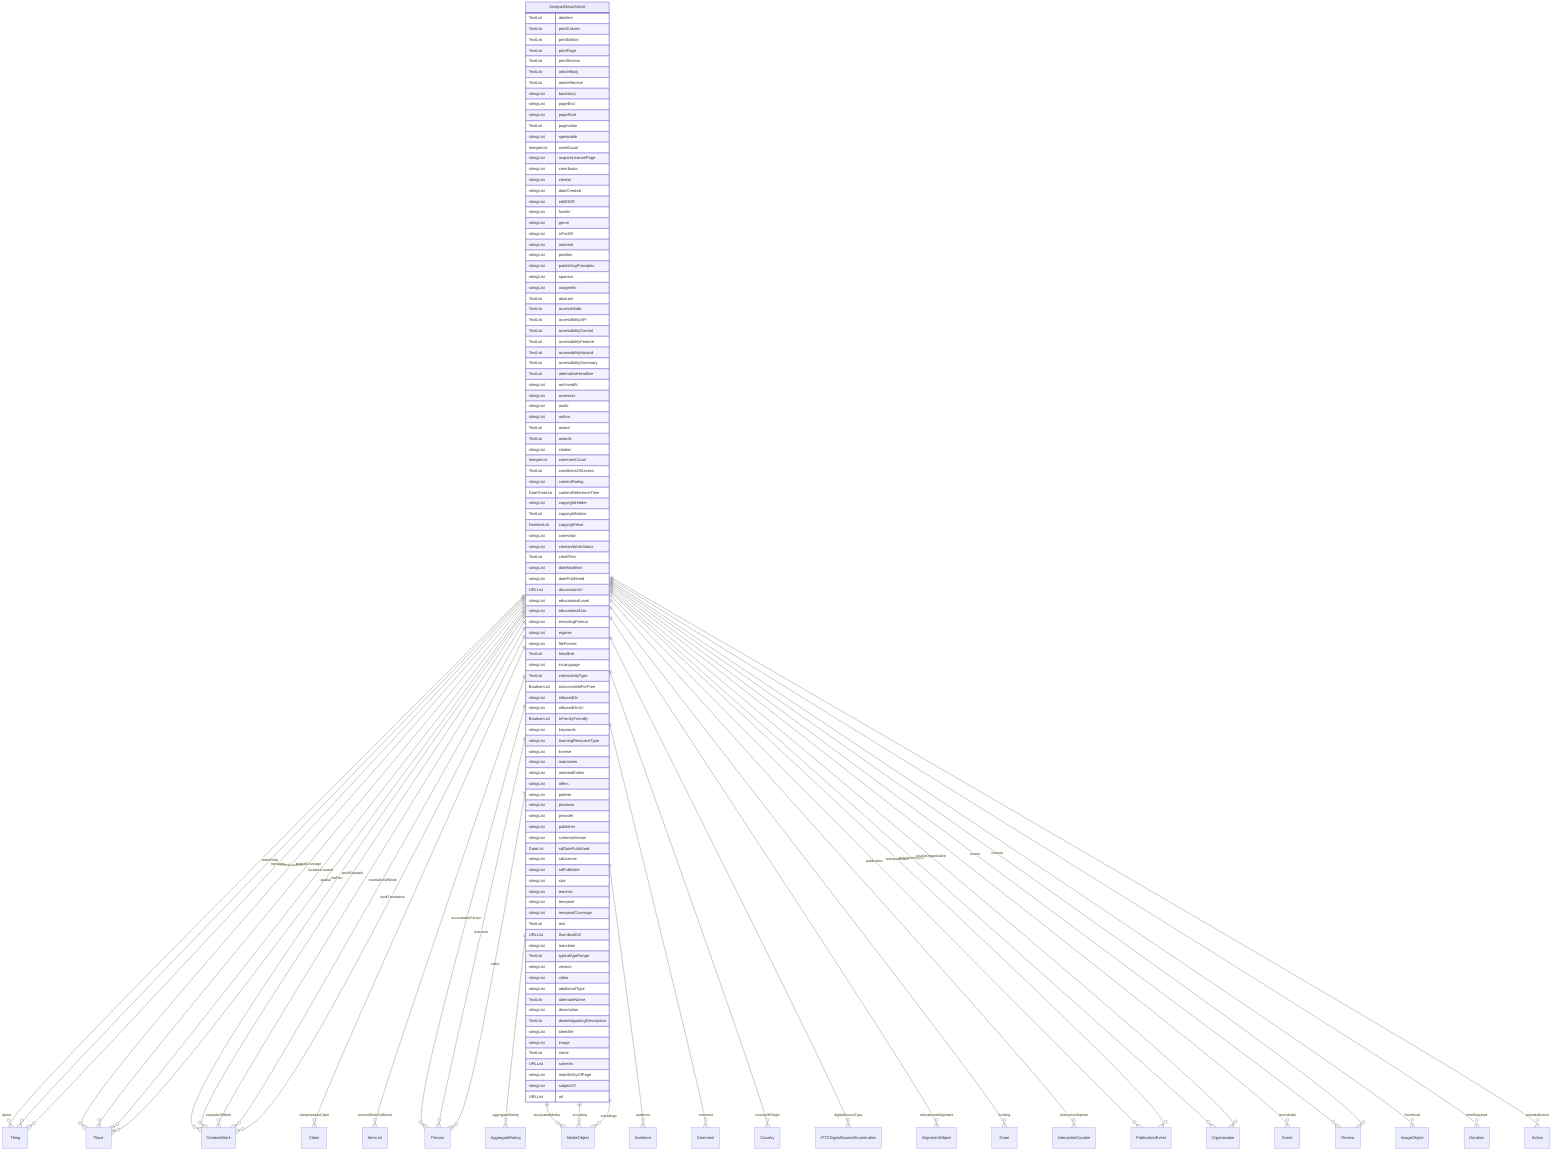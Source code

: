 erDiagram
AnalysisNewsArticle {
    TextList dateline  
    TextList printColumn  
    TextList printEdition  
    TextList printPage  
    TextList printSection  
    TextList articleBody  
    TextList articleSection  
    stringList backstory  
    stringList pageEnd  
    stringList pageStart  
    TextList pagination  
    stringList speakable  
    IntegerList wordCount  
    stringList acquireLicensePage  
    stringList contributor  
    stringList creator  
    stringList dateCreated  
    stringList editEIDR  
    stringList funder  
    stringList genre  
    stringList isPartOf  
    stringList material  
    stringList position  
    stringList publishingPrinciples  
    stringList sponsor  
    stringList usageInfo  
    TextList abstract  
    TextList accessMode  
    TextList accessibilityAPI  
    TextList accessibilityControl  
    TextList accessibilityFeature  
    TextList accessibilityHazard  
    TextList accessibilitySummary  
    TextList alternativeHeadline  
    stringList archivedAt  
    stringList assesses  
    stringList audio  
    stringList author  
    TextList award  
    TextList awards  
    stringList citation  
    IntegerList commentCount  
    TextList conditionsOfAccess  
    stringList contentRating  
    DateTimeList contentReferenceTime  
    stringList copyrightHolder  
    TextList copyrightNotice  
    NumberList copyrightYear  
    stringList correction  
    stringList creativeWorkStatus  
    TextList creditText  
    stringList dateModified  
    stringList datePublished  
    URLList discussionUrl  
    stringList educationalLevel  
    stringList educationalUse  
    stringList encodingFormat  
    stringList expires  
    stringList fileFormat  
    TextList headline  
    stringList inLanguage  
    TextList interactivityType  
    BooleanList isAccessibleForFree  
    stringList isBasedOn  
    stringList isBasedOnUrl  
    BooleanList isFamilyFriendly  
    stringList keywords  
    stringList learningResourceType  
    stringList license  
    stringList maintainer  
    stringList materialExtent  
    stringList offers  
    stringList pattern  
    stringList producer  
    stringList provider  
    stringList publisher  
    stringList schemaVersion  
    DateList sdDatePublished  
    stringList sdLicense  
    stringList sdPublisher  
    stringList size  
    stringList teaches  
    stringList temporal  
    stringList temporalCoverage  
    TextList text  
    URLList thumbnailUrl  
    stringList translator  
    TextList typicalAgeRange  
    stringList version  
    stringList video  
    stringList additionalType  
    TextList alternateName  
    stringList description  
    TextList disambiguatingDescription  
    stringList identifier  
    stringList image  
    TextList name  
    URLList sameAs  
    stringList mainEntityOfPage  
    stringList subjectOf  
    URLList url  
}

AnalysisNewsArticle ||--}o Thing : "about"
AnalysisNewsArticle ||--}o Place : "contentLocation"
AnalysisNewsArticle ||--}o CreativeWork : "hasPart"
AnalysisNewsArticle ||--}o Claim : "interpretedAsClaim"
AnalysisNewsArticle ||--}o Thing : "mainEntity"
AnalysisNewsArticle ||--}o Place : "spatialCoverage"
AnalysisNewsArticle ||--}o CreativeWork : "workExample"
AnalysisNewsArticle ||--}o ItemList : "accessModeSufficient"
AnalysisNewsArticle ||--}o Person : "accountablePerson"
AnalysisNewsArticle ||--}o AggregateRating : "aggregateRating"
AnalysisNewsArticle ||--}o MediaObject : "associatedMedia"
AnalysisNewsArticle ||--}o Audience : "audience"
AnalysisNewsArticle ||--}o Person : "character"
AnalysisNewsArticle ||--}o Comment : "comment"
AnalysisNewsArticle ||--}o Country : "countryOfOrigin"
AnalysisNewsArticle ||--}o IPTCDigitalSourceEnumeration : "digitalSourceType"
AnalysisNewsArticle ||--}o Person : "editor"
AnalysisNewsArticle ||--}o AlignmentObject : "educationalAlignment"
AnalysisNewsArticle ||--}o MediaObject : "encoding"
AnalysisNewsArticle ||--}o MediaObject : "encodings"
AnalysisNewsArticle ||--}o CreativeWork : "exampleOfWork"
AnalysisNewsArticle ||--}o Grant : "funding"
AnalysisNewsArticle ||--}o InteractionCounter : "interactionStatistic"
AnalysisNewsArticle ||--}o Place : "locationCreated"
AnalysisNewsArticle ||--}o Thing : "mentions"
AnalysisNewsArticle ||--}o PublicationEvent : "publication"
AnalysisNewsArticle ||--}o Organization : "publisherImprint"
AnalysisNewsArticle ||--}o Event : "recordedAt"
AnalysisNewsArticle ||--}o PublicationEvent : "releasedEvent"
AnalysisNewsArticle ||--}o Review : "review"
AnalysisNewsArticle ||--}o Review : "reviews"
AnalysisNewsArticle ||--}o Organization : "sourceOrganization"
AnalysisNewsArticle ||--}o Place : "spatial"
AnalysisNewsArticle ||--}o ImageObject : "thumbnail"
AnalysisNewsArticle ||--}o Duration : "timeRequired"
AnalysisNewsArticle ||--}o CreativeWork : "translationOfWork"
AnalysisNewsArticle ||--}o CreativeWork : "workTranslation"
AnalysisNewsArticle ||--}o Action : "potentialAction"